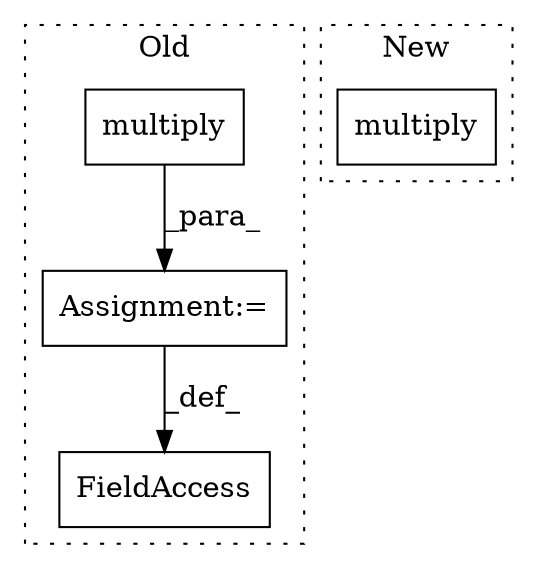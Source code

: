 digraph G {
subgraph cluster0 {
1 [label="multiply" a="32" s="6356,6412" l="9,1" shape="box"];
3 [label="Assignment:=" a="7" s="6344" l="1" shape="box"];
4 [label="FieldAccess" a="22" s="10581" l="10" shape="box"];
label = "Old";
style="dotted";
}
subgraph cluster1 {
2 [label="multiply" a="32" s="6324,6380" l="9,1" shape="box"];
label = "New";
style="dotted";
}
1 -> 3 [label="_para_"];
3 -> 4 [label="_def_"];
}